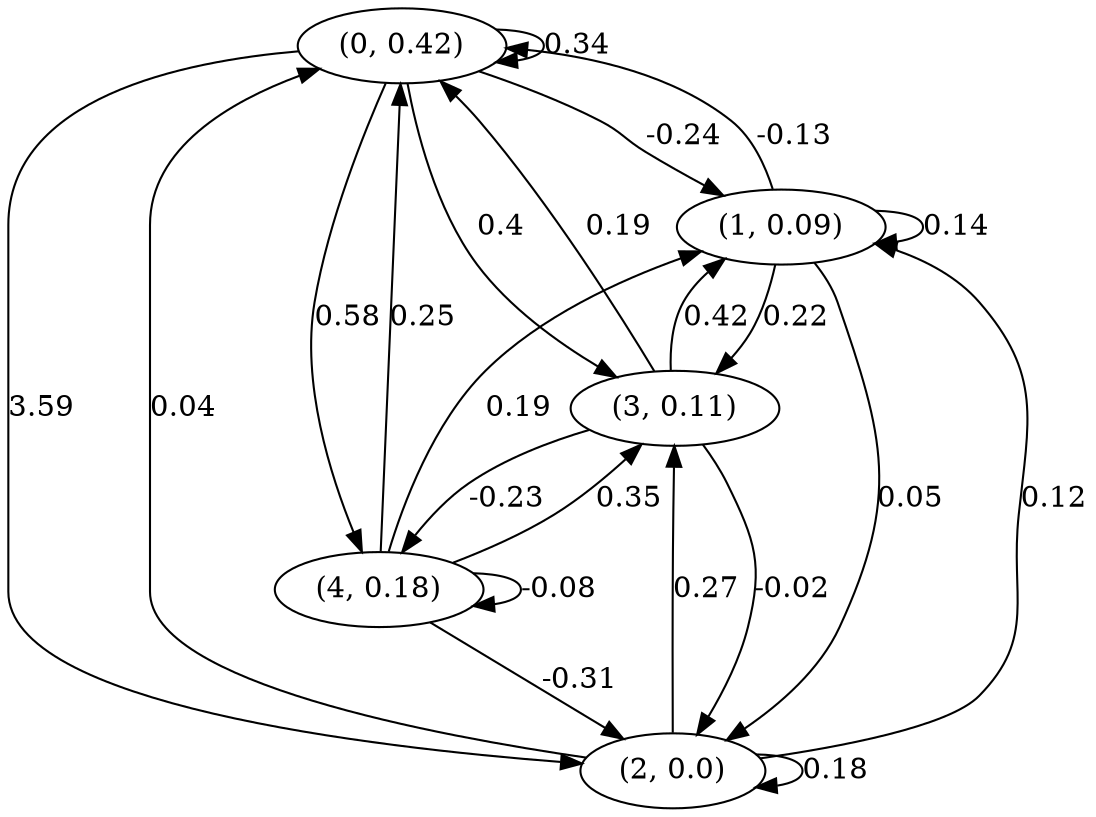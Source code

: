 digraph {
    0 [ label = "(0, 0.42)" ]
    1 [ label = "(1, 0.09)" ]
    2 [ label = "(2, 0.0)" ]
    3 [ label = "(3, 0.11)" ]
    4 [ label = "(4, 0.18)" ]
    0 -> 0 [ label = "0.34" ]
    1 -> 1 [ label = "0.14" ]
    2 -> 2 [ label = "0.18" ]
    4 -> 4 [ label = "-0.08" ]
    1 -> 0 [ label = "-0.13" ]
    2 -> 0 [ label = "0.04" ]
    3 -> 0 [ label = "0.19" ]
    4 -> 0 [ label = "0.25" ]
    0 -> 1 [ label = "-0.24" ]
    2 -> 1 [ label = "0.12" ]
    3 -> 1 [ label = "0.42" ]
    4 -> 1 [ label = "0.19" ]
    0 -> 2 [ label = "3.59" ]
    1 -> 2 [ label = "0.05" ]
    3 -> 2 [ label = "-0.02" ]
    4 -> 2 [ label = "-0.31" ]
    0 -> 3 [ label = "0.4" ]
    1 -> 3 [ label = "0.22" ]
    2 -> 3 [ label = "0.27" ]
    4 -> 3 [ label = "0.35" ]
    0 -> 4 [ label = "0.58" ]
    3 -> 4 [ label = "-0.23" ]
}

